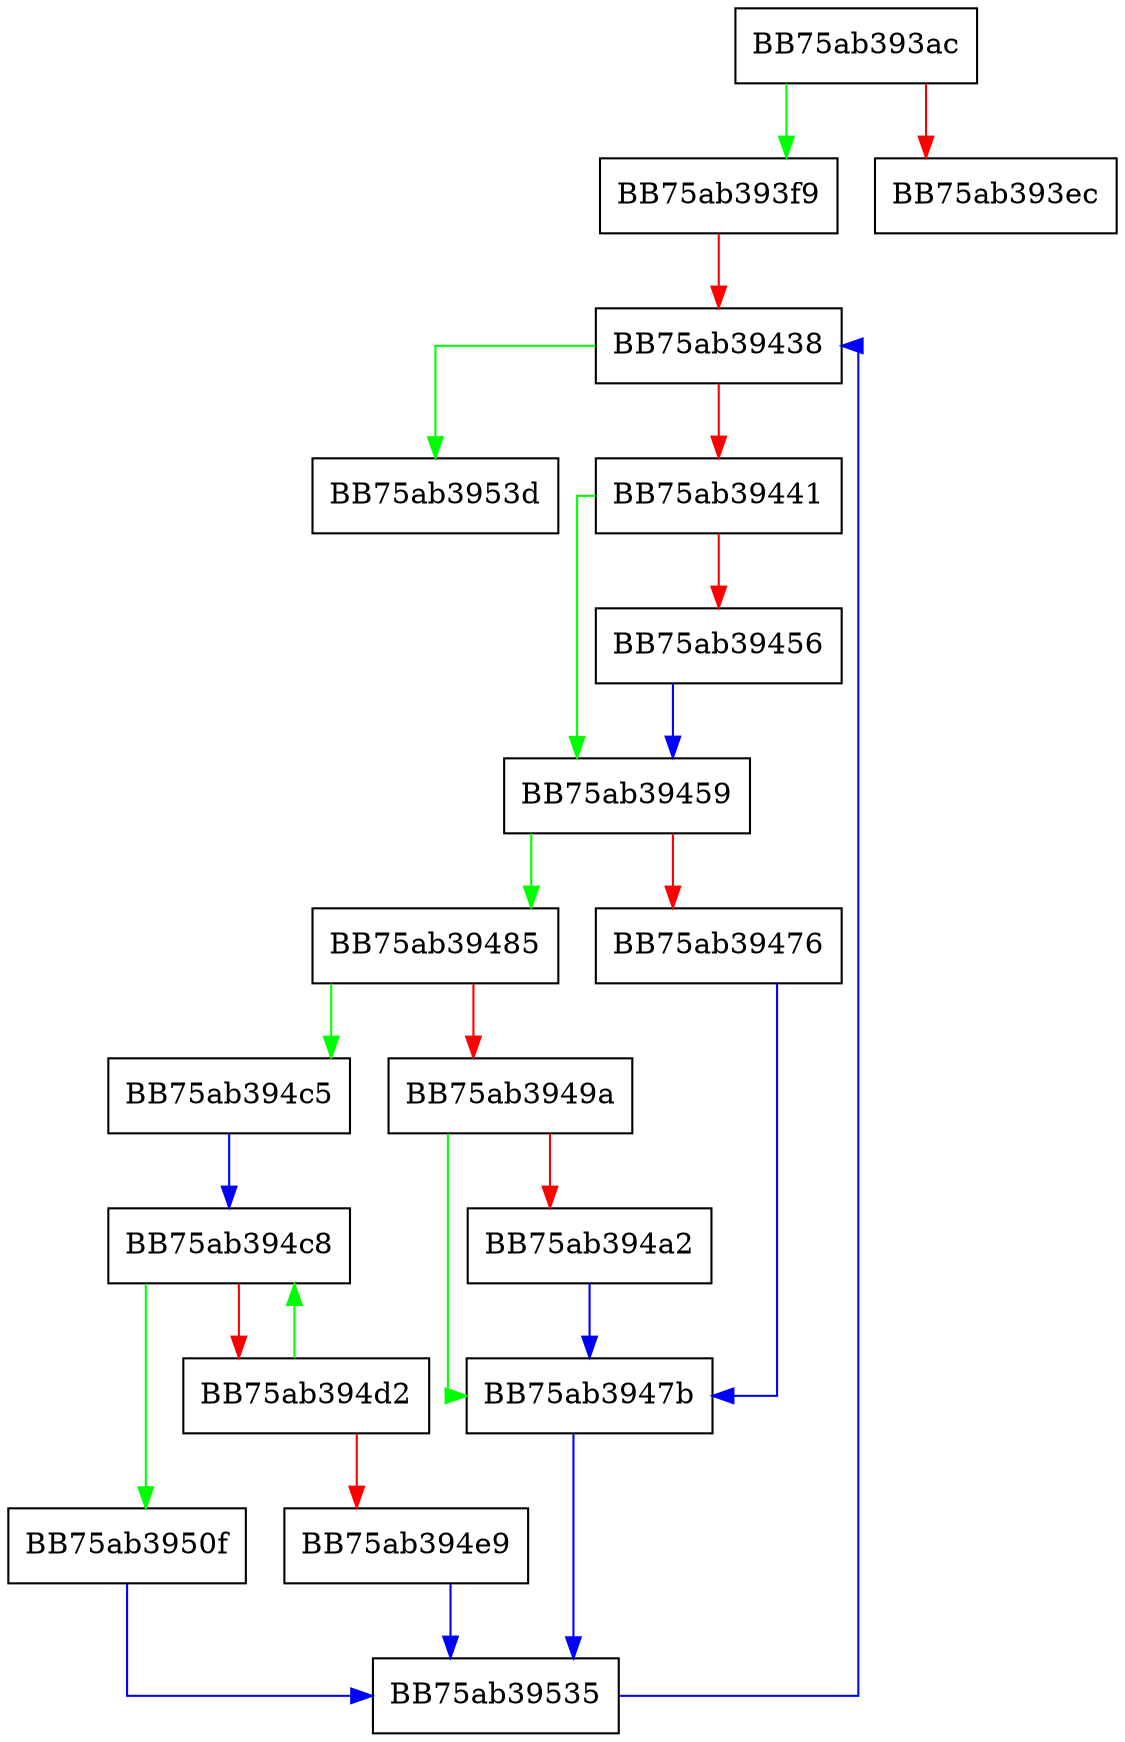digraph _Forced_rehash {
  node [shape="box"];
  graph [splines=ortho];
  BB75ab393ac -> BB75ab393f9 [color="green"];
  BB75ab393ac -> BB75ab393ec [color="red"];
  BB75ab393f9 -> BB75ab39438 [color="red"];
  BB75ab39438 -> BB75ab3953d [color="green"];
  BB75ab39438 -> BB75ab39441 [color="red"];
  BB75ab39441 -> BB75ab39459 [color="green"];
  BB75ab39441 -> BB75ab39456 [color="red"];
  BB75ab39456 -> BB75ab39459 [color="blue"];
  BB75ab39459 -> BB75ab39485 [color="green"];
  BB75ab39459 -> BB75ab39476 [color="red"];
  BB75ab39476 -> BB75ab3947b [color="blue"];
  BB75ab3947b -> BB75ab39535 [color="blue"];
  BB75ab39485 -> BB75ab394c5 [color="green"];
  BB75ab39485 -> BB75ab3949a [color="red"];
  BB75ab3949a -> BB75ab3947b [color="green"];
  BB75ab3949a -> BB75ab394a2 [color="red"];
  BB75ab394a2 -> BB75ab3947b [color="blue"];
  BB75ab394c5 -> BB75ab394c8 [color="blue"];
  BB75ab394c8 -> BB75ab3950f [color="green"];
  BB75ab394c8 -> BB75ab394d2 [color="red"];
  BB75ab394d2 -> BB75ab394c8 [color="green"];
  BB75ab394d2 -> BB75ab394e9 [color="red"];
  BB75ab394e9 -> BB75ab39535 [color="blue"];
  BB75ab3950f -> BB75ab39535 [color="blue"];
  BB75ab39535 -> BB75ab39438 [color="blue"];
}